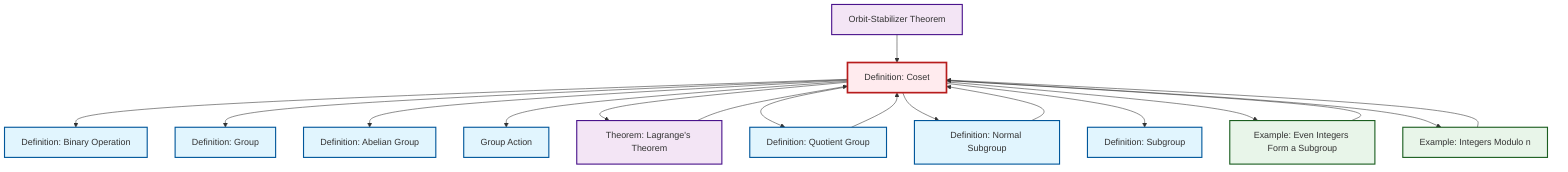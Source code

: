 graph TD
    classDef definition fill:#e1f5fe,stroke:#01579b,stroke-width:2px
    classDef theorem fill:#f3e5f5,stroke:#4a148c,stroke-width:2px
    classDef axiom fill:#fff3e0,stroke:#e65100,stroke-width:2px
    classDef example fill:#e8f5e9,stroke:#1b5e20,stroke-width:2px
    classDef current fill:#ffebee,stroke:#b71c1c,stroke-width:3px
    def-binary-operation["Definition: Binary Operation"]:::definition
    def-subgroup["Definition: Subgroup"]:::definition
    thm-orbit-stabilizer["Orbit-Stabilizer Theorem"]:::theorem
    def-group-action["Group Action"]:::definition
    def-quotient-group["Definition: Quotient Group"]:::definition
    thm-lagrange["Theorem: Lagrange's Theorem"]:::theorem
    def-abelian-group["Definition: Abelian Group"]:::definition
    def-coset["Definition: Coset"]:::definition
    def-group["Definition: Group"]:::definition
    ex-even-integers-subgroup["Example: Even Integers Form a Subgroup"]:::example
    def-normal-subgroup["Definition: Normal Subgroup"]:::definition
    ex-quotient-integers-mod-n["Example: Integers Modulo n"]:::example
    thm-orbit-stabilizer --> def-coset
    def-normal-subgroup --> def-coset
    def-coset --> def-binary-operation
    ex-quotient-integers-mod-n --> def-coset
    def-coset --> def-group
    def-coset --> def-abelian-group
    def-quotient-group --> def-coset
    ex-even-integers-subgroup --> def-coset
    def-coset --> def-group-action
    def-coset --> thm-lagrange
    thm-lagrange --> def-coset
    def-coset --> def-quotient-group
    def-coset --> def-normal-subgroup
    def-coset --> def-subgroup
    def-coset --> ex-even-integers-subgroup
    def-coset --> ex-quotient-integers-mod-n
    class def-coset current